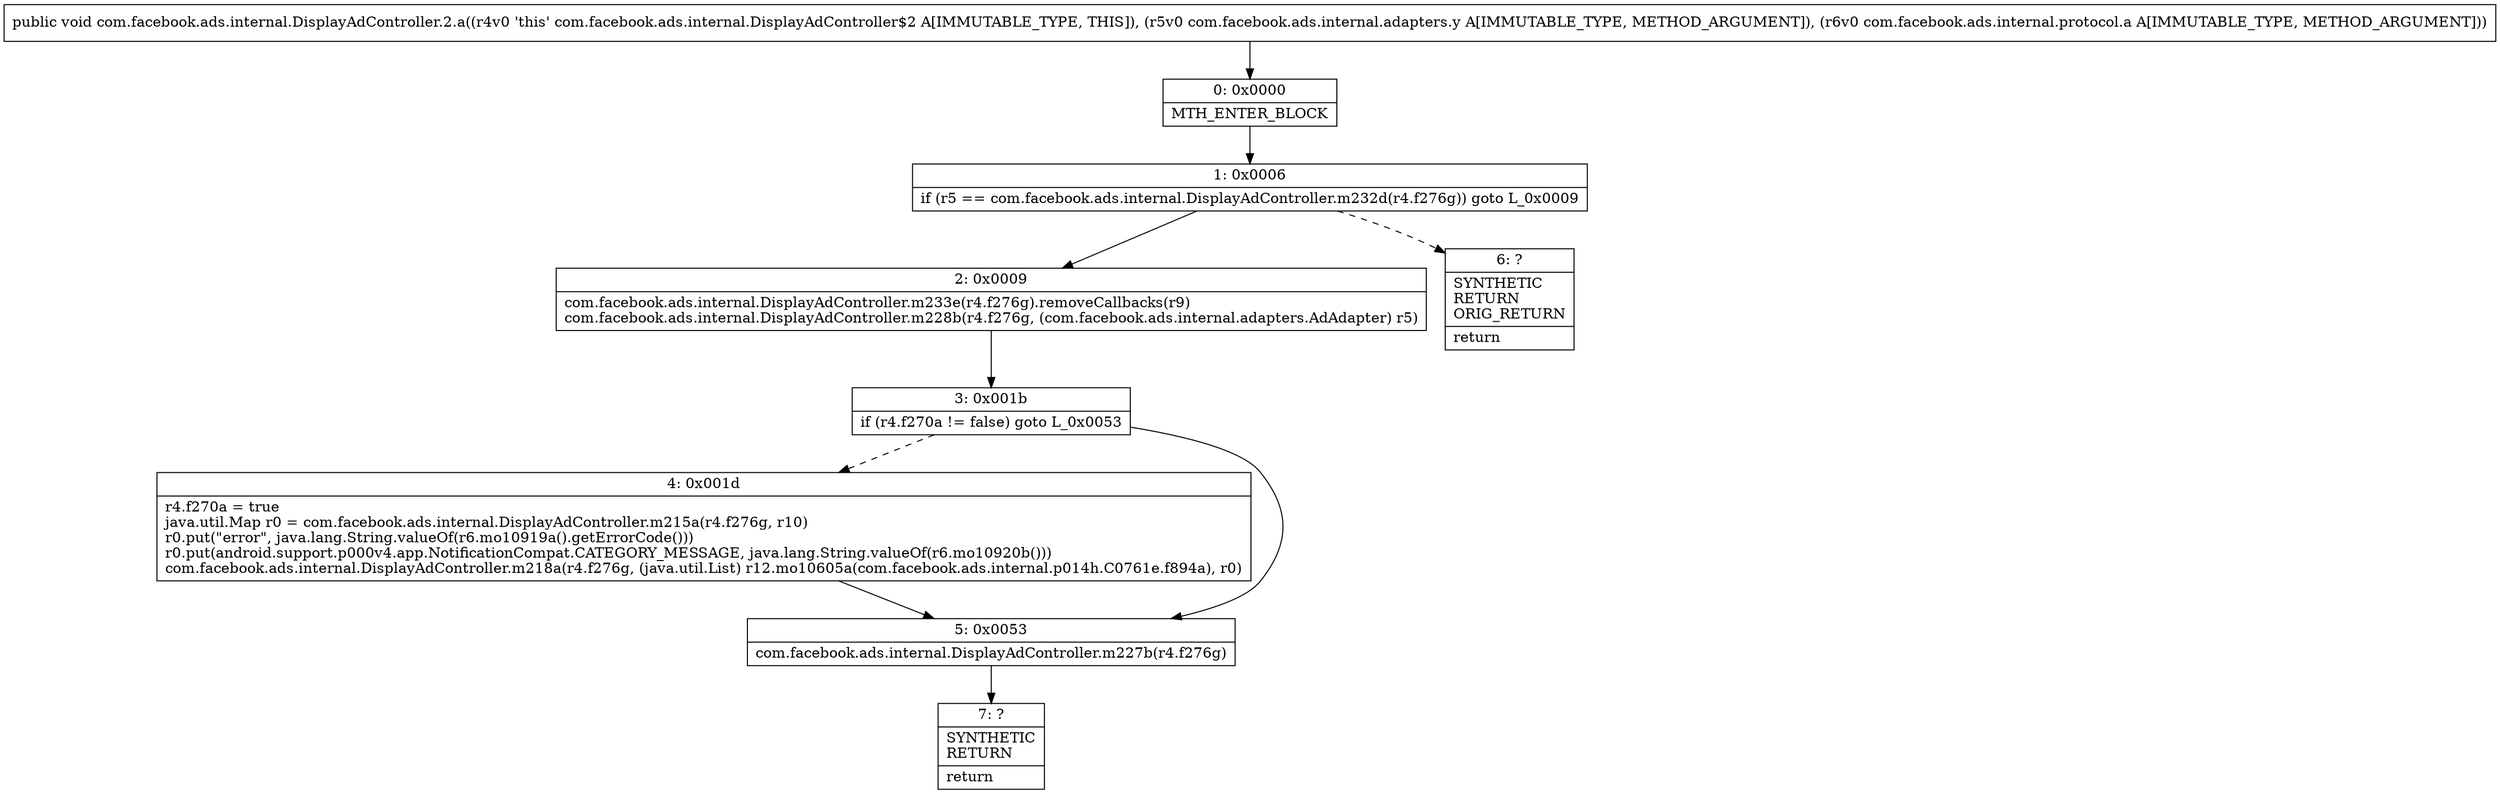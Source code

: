 digraph "CFG forcom.facebook.ads.internal.DisplayAdController.2.a(Lcom\/facebook\/ads\/internal\/adapters\/y;Lcom\/facebook\/ads\/internal\/protocol\/a;)V" {
Node_0 [shape=record,label="{0\:\ 0x0000|MTH_ENTER_BLOCK\l}"];
Node_1 [shape=record,label="{1\:\ 0x0006|if (r5 == com.facebook.ads.internal.DisplayAdController.m232d(r4.f276g)) goto L_0x0009\l}"];
Node_2 [shape=record,label="{2\:\ 0x0009|com.facebook.ads.internal.DisplayAdController.m233e(r4.f276g).removeCallbacks(r9)\lcom.facebook.ads.internal.DisplayAdController.m228b(r4.f276g, (com.facebook.ads.internal.adapters.AdAdapter) r5)\l}"];
Node_3 [shape=record,label="{3\:\ 0x001b|if (r4.f270a != false) goto L_0x0053\l}"];
Node_4 [shape=record,label="{4\:\ 0x001d|r4.f270a = true\ljava.util.Map r0 = com.facebook.ads.internal.DisplayAdController.m215a(r4.f276g, r10)\lr0.put(\"error\", java.lang.String.valueOf(r6.mo10919a().getErrorCode()))\lr0.put(android.support.p000v4.app.NotificationCompat.CATEGORY_MESSAGE, java.lang.String.valueOf(r6.mo10920b()))\lcom.facebook.ads.internal.DisplayAdController.m218a(r4.f276g, (java.util.List) r12.mo10605a(com.facebook.ads.internal.p014h.C0761e.f894a), r0)\l}"];
Node_5 [shape=record,label="{5\:\ 0x0053|com.facebook.ads.internal.DisplayAdController.m227b(r4.f276g)\l}"];
Node_6 [shape=record,label="{6\:\ ?|SYNTHETIC\lRETURN\lORIG_RETURN\l|return\l}"];
Node_7 [shape=record,label="{7\:\ ?|SYNTHETIC\lRETURN\l|return\l}"];
MethodNode[shape=record,label="{public void com.facebook.ads.internal.DisplayAdController.2.a((r4v0 'this' com.facebook.ads.internal.DisplayAdController$2 A[IMMUTABLE_TYPE, THIS]), (r5v0 com.facebook.ads.internal.adapters.y A[IMMUTABLE_TYPE, METHOD_ARGUMENT]), (r6v0 com.facebook.ads.internal.protocol.a A[IMMUTABLE_TYPE, METHOD_ARGUMENT])) }"];
MethodNode -> Node_0;
Node_0 -> Node_1;
Node_1 -> Node_2;
Node_1 -> Node_6[style=dashed];
Node_2 -> Node_3;
Node_3 -> Node_4[style=dashed];
Node_3 -> Node_5;
Node_4 -> Node_5;
Node_5 -> Node_7;
}

